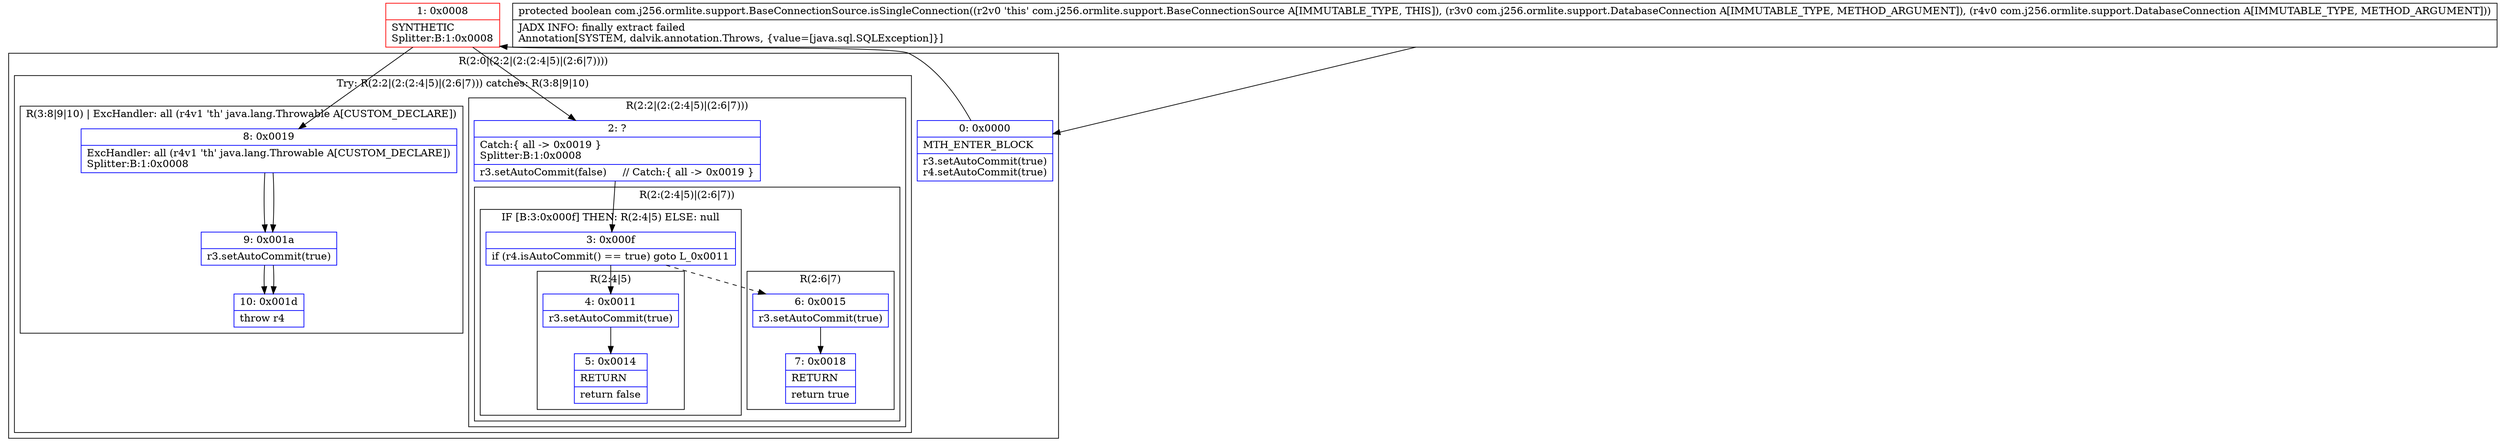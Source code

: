 digraph "CFG forcom.j256.ormlite.support.BaseConnectionSource.isSingleConnection(Lcom\/j256\/ormlite\/support\/DatabaseConnection;Lcom\/j256\/ormlite\/support\/DatabaseConnection;)Z" {
subgraph cluster_Region_1466058941 {
label = "R(2:0|(2:2|(2:(2:4|5)|(2:6|7))))";
node [shape=record,color=blue];
Node_0 [shape=record,label="{0\:\ 0x0000|MTH_ENTER_BLOCK\l|r3.setAutoCommit(true)\lr4.setAutoCommit(true)\l}"];
subgraph cluster_TryCatchRegion_1308559756 {
label = "Try: R(2:2|(2:(2:4|5)|(2:6|7))) catches: R(3:8|9|10)";
node [shape=record,color=blue];
subgraph cluster_Region_647435614 {
label = "R(2:2|(2:(2:4|5)|(2:6|7)))";
node [shape=record,color=blue];
Node_2 [shape=record,label="{2\:\ ?|Catch:\{ all \-\> 0x0019 \}\lSplitter:B:1:0x0008\l|r3.setAutoCommit(false)     \/\/ Catch:\{ all \-\> 0x0019 \}\l}"];
subgraph cluster_Region_1338731494 {
label = "R(2:(2:4|5)|(2:6|7))";
node [shape=record,color=blue];
subgraph cluster_IfRegion_170517762 {
label = "IF [B:3:0x000f] THEN: R(2:4|5) ELSE: null";
node [shape=record,color=blue];
Node_3 [shape=record,label="{3\:\ 0x000f|if (r4.isAutoCommit() == true) goto L_0x0011\l}"];
subgraph cluster_Region_1060056738 {
label = "R(2:4|5)";
node [shape=record,color=blue];
Node_4 [shape=record,label="{4\:\ 0x0011|r3.setAutoCommit(true)\l}"];
Node_5 [shape=record,label="{5\:\ 0x0014|RETURN\l|return false\l}"];
}
}
subgraph cluster_Region_562885116 {
label = "R(2:6|7)";
node [shape=record,color=blue];
Node_6 [shape=record,label="{6\:\ 0x0015|r3.setAutoCommit(true)\l}"];
Node_7 [shape=record,label="{7\:\ 0x0018|RETURN\l|return true\l}"];
}
}
}
subgraph cluster_Region_889989744 {
label = "R(3:8|9|10) | ExcHandler: all (r4v1 'th' java.lang.Throwable A[CUSTOM_DECLARE])\l";
node [shape=record,color=blue];
Node_8 [shape=record,label="{8\:\ 0x0019|ExcHandler: all (r4v1 'th' java.lang.Throwable A[CUSTOM_DECLARE])\lSplitter:B:1:0x0008\l}"];
Node_9 [shape=record,label="{9\:\ 0x001a|r3.setAutoCommit(true)\l}"];
Node_10 [shape=record,label="{10\:\ 0x001d|throw r4\l}"];
}
}
}
subgraph cluster_Region_889989744 {
label = "R(3:8|9|10) | ExcHandler: all (r4v1 'th' java.lang.Throwable A[CUSTOM_DECLARE])\l";
node [shape=record,color=blue];
Node_8 [shape=record,label="{8\:\ 0x0019|ExcHandler: all (r4v1 'th' java.lang.Throwable A[CUSTOM_DECLARE])\lSplitter:B:1:0x0008\l}"];
Node_9 [shape=record,label="{9\:\ 0x001a|r3.setAutoCommit(true)\l}"];
Node_10 [shape=record,label="{10\:\ 0x001d|throw r4\l}"];
}
Node_1 [shape=record,color=red,label="{1\:\ 0x0008|SYNTHETIC\lSplitter:B:1:0x0008\l}"];
MethodNode[shape=record,label="{protected boolean com.j256.ormlite.support.BaseConnectionSource.isSingleConnection((r2v0 'this' com.j256.ormlite.support.BaseConnectionSource A[IMMUTABLE_TYPE, THIS]), (r3v0 com.j256.ormlite.support.DatabaseConnection A[IMMUTABLE_TYPE, METHOD_ARGUMENT]), (r4v0 com.j256.ormlite.support.DatabaseConnection A[IMMUTABLE_TYPE, METHOD_ARGUMENT]))  | JADX INFO: finally extract failed\lAnnotation[SYSTEM, dalvik.annotation.Throws, \{value=[java.sql.SQLException]\}]\l}"];
MethodNode -> Node_0;
Node_0 -> Node_1;
Node_2 -> Node_3;
Node_3 -> Node_4;
Node_3 -> Node_6[style=dashed];
Node_4 -> Node_5;
Node_6 -> Node_7;
Node_8 -> Node_9;
Node_9 -> Node_10;
Node_8 -> Node_9;
Node_9 -> Node_10;
Node_1 -> Node_2;
Node_1 -> Node_8;
}

